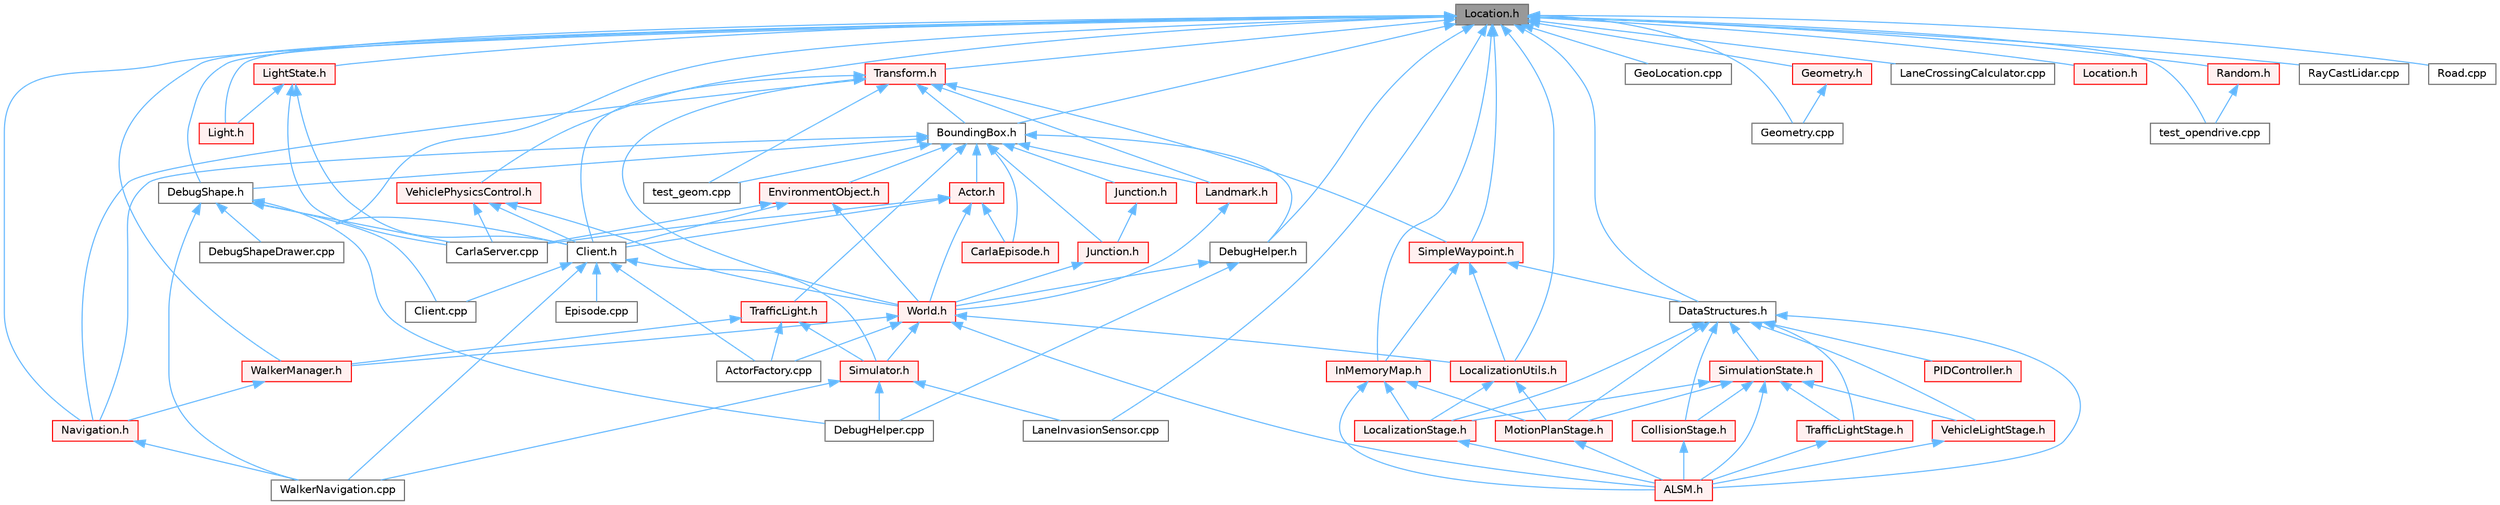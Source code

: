digraph "Location.h"
{
 // INTERACTIVE_SVG=YES
 // LATEX_PDF_SIZE
  bgcolor="transparent";
  edge [fontname=Helvetica,fontsize=10,labelfontname=Helvetica,labelfontsize=10];
  node [fontname=Helvetica,fontsize=10,shape=box,height=0.2,width=0.4];
  Node1 [id="Node000001",label="Location.h",height=0.2,width=0.4,color="gray40", fillcolor="grey60", style="filled", fontcolor="black",tooltip=" "];
  Node1 -> Node2 [id="edge1_Node000001_Node000002",dir="back",color="steelblue1",style="solid",tooltip=" "];
  Node2 [id="Node000002",label="BoundingBox.h",height=0.2,width=0.4,color="grey40", fillcolor="white", style="filled",URL="$d2/dfe/LibCarla_2source_2carla_2geom_2BoundingBox_8h.html",tooltip=" "];
  Node2 -> Node3 [id="edge2_Node000002_Node000003",dir="back",color="steelblue1",style="solid",tooltip=" "];
  Node3 [id="Node000003",label="Actor.h",height=0.2,width=0.4,color="red", fillcolor="#FFF0F0", style="filled",URL="$d8/d73/rpc_2Actor_8h.html",tooltip=" "];
  Node3 -> Node38 [id="edge3_Node000003_Node000038",dir="back",color="steelblue1",style="solid",tooltip=" "];
  Node38 [id="Node000038",label="CarlaEpisode.h",height=0.2,width=0.4,color="red", fillcolor="#FFF0F0", style="filled",URL="$de/db8/CarlaEpisode_8h.html",tooltip=" "];
  Node3 -> Node48 [id="edge4_Node000003_Node000048",dir="back",color="steelblue1",style="solid",tooltip=" "];
  Node48 [id="Node000048",label="CarlaServer.cpp",height=0.2,width=0.4,color="grey40", fillcolor="white", style="filled",URL="$db/d6c/CarlaServer_8cpp.html",tooltip=" "];
  Node3 -> Node208 [id="edge5_Node000003_Node000208",dir="back",color="steelblue1",style="solid",tooltip=" "];
  Node208 [id="Node000208",label="Client.h",height=0.2,width=0.4,color="grey40", fillcolor="white", style="filled",URL="$df/d8b/client_2detail_2Client_8h.html",tooltip=" "];
  Node208 -> Node5 [id="edge6_Node000208_Node000005",dir="back",color="steelblue1",style="solid",tooltip=" "];
  Node5 [id="Node000005",label="ActorFactory.cpp",height=0.2,width=0.4,color="grey40", fillcolor="white", style="filled",URL="$df/dd6/ActorFactory_8cpp.html",tooltip=" "];
  Node208 -> Node209 [id="edge7_Node000208_Node000209",dir="back",color="steelblue1",style="solid",tooltip=" "];
  Node209 [id="Node000209",label="Client.cpp",height=0.2,width=0.4,color="grey40", fillcolor="white", style="filled",URL="$dc/d4a/client_2detail_2Client_8cpp.html",tooltip=" "];
  Node208 -> Node189 [id="edge8_Node000208_Node000189",dir="back",color="steelblue1",style="solid",tooltip=" "];
  Node189 [id="Node000189",label="Episode.cpp",height=0.2,width=0.4,color="grey40", fillcolor="white", style="filled",URL="$d6/d12/Episode_8cpp.html",tooltip=" "];
  Node208 -> Node9 [id="edge9_Node000208_Node000009",dir="back",color="steelblue1",style="solid",tooltip=" "];
  Node9 [id="Node000009",label="Simulator.h",height=0.2,width=0.4,color="red", fillcolor="#FFF0F0", style="filled",URL="$d6/d4a/Simulator_8h.html",tooltip=" "];
  Node9 -> Node12 [id="edge10_Node000009_Node000012",dir="back",color="steelblue1",style="solid",tooltip=" "];
  Node12 [id="Node000012",label="DebugHelper.cpp",height=0.2,width=0.4,color="grey40", fillcolor="white", style="filled",URL="$d2/d01/DebugHelper_8cpp.html",tooltip=" "];
  Node9 -> Node15 [id="edge11_Node000009_Node000015",dir="back",color="steelblue1",style="solid",tooltip=" "];
  Node15 [id="Node000015",label="LaneInvasionSensor.cpp",height=0.2,width=0.4,color="grey40", fillcolor="white", style="filled",URL="$dd/dbc/LibCarla_2source_2carla_2client_2LaneInvasionSensor_8cpp.html",tooltip=" "];
  Node9 -> Node28 [id="edge12_Node000009_Node000028",dir="back",color="steelblue1",style="solid",tooltip=" "];
  Node28 [id="Node000028",label="WalkerNavigation.cpp",height=0.2,width=0.4,color="grey40", fillcolor="white", style="filled",URL="$de/d84/WalkerNavigation_8cpp.html",tooltip=" "];
  Node208 -> Node28 [id="edge13_Node000208_Node000028",dir="back",color="steelblue1",style="solid",tooltip=" "];
  Node3 -> Node207 [id="edge14_Node000003_Node000207",dir="back",color="steelblue1",style="solid",tooltip=" "];
  Node207 [id="Node000207",label="World.h",height=0.2,width=0.4,color="red", fillcolor="#FFF0F0", style="filled",URL="$dd/d5b/World_8h.html",tooltip=" "];
  Node207 -> Node152 [id="edge15_Node000207_Node000152",dir="back",color="steelblue1",style="solid",tooltip=" "];
  Node152 [id="Node000152",label="ALSM.h",height=0.2,width=0.4,color="red", fillcolor="#FFF0F0", style="filled",URL="$dc/d2c/ALSM_8h.html",tooltip=" "];
  Node207 -> Node5 [id="edge16_Node000207_Node000005",dir="back",color="steelblue1",style="solid",tooltip=" "];
  Node207 -> Node154 [id="edge17_Node000207_Node000154",dir="back",color="steelblue1",style="solid",tooltip=" "];
  Node154 [id="Node000154",label="LocalizationUtils.h",height=0.2,width=0.4,color="red", fillcolor="#FFF0F0", style="filled",URL="$d2/d84/LocalizationUtils_8h.html",tooltip=" "];
  Node154 -> Node156 [id="edge18_Node000154_Node000156",dir="back",color="steelblue1",style="solid",tooltip=" "];
  Node156 [id="Node000156",label="LocalizationStage.h",height=0.2,width=0.4,color="red", fillcolor="#FFF0F0", style="filled",URL="$d9/df4/LocalizationStage_8h.html",tooltip=" "];
  Node156 -> Node152 [id="edge19_Node000156_Node000152",dir="back",color="steelblue1",style="solid",tooltip=" "];
  Node154 -> Node159 [id="edge20_Node000154_Node000159",dir="back",color="steelblue1",style="solid",tooltip=" "];
  Node159 [id="Node000159",label="MotionPlanStage.h",height=0.2,width=0.4,color="red", fillcolor="#FFF0F0", style="filled",URL="$d3/d00/MotionPlanStage_8h.html",tooltip=" "];
  Node159 -> Node152 [id="edge21_Node000159_Node000152",dir="back",color="steelblue1",style="solid",tooltip=" "];
  Node207 -> Node9 [id="edge22_Node000207_Node000009",dir="back",color="steelblue1",style="solid",tooltip=" "];
  Node207 -> Node195 [id="edge23_Node000207_Node000195",dir="back",color="steelblue1",style="solid",tooltip=" "];
  Node195 [id="Node000195",label="WalkerManager.h",height=0.2,width=0.4,color="red", fillcolor="#FFF0F0", style="filled",URL="$df/d64/WalkerManager_8h.html",tooltip=" "];
  Node195 -> Node197 [id="edge24_Node000195_Node000197",dir="back",color="steelblue1",style="solid",tooltip=" "];
  Node197 [id="Node000197",label="Navigation.h",height=0.2,width=0.4,color="red", fillcolor="#FFF0F0", style="filled",URL="$d0/d36/Navigation_8h.html",tooltip=" "];
  Node197 -> Node28 [id="edge25_Node000197_Node000028",dir="back",color="steelblue1",style="solid",tooltip=" "];
  Node2 -> Node38 [id="edge26_Node000002_Node000038",dir="back",color="steelblue1",style="solid",tooltip=" "];
  Node2 -> Node220 [id="edge27_Node000002_Node000220",dir="back",color="steelblue1",style="solid",tooltip=" "];
  Node220 [id="Node000220",label="DebugHelper.h",height=0.2,width=0.4,color="grey40", fillcolor="white", style="filled",URL="$d1/dbe/DebugHelper_8h.html",tooltip=" "];
  Node220 -> Node12 [id="edge28_Node000220_Node000012",dir="back",color="steelblue1",style="solid",tooltip=" "];
  Node220 -> Node207 [id="edge29_Node000220_Node000207",dir="back",color="steelblue1",style="solid",tooltip=" "];
  Node2 -> Node221 [id="edge30_Node000002_Node000221",dir="back",color="steelblue1",style="solid",tooltip=" "];
  Node221 [id="Node000221",label="DebugShape.h",height=0.2,width=0.4,color="grey40", fillcolor="white", style="filled",URL="$dd/dd3/DebugShape_8h.html",tooltip=" "];
  Node221 -> Node48 [id="edge31_Node000221_Node000048",dir="back",color="steelblue1",style="solid",tooltip=" "];
  Node221 -> Node209 [id="edge32_Node000221_Node000209",dir="back",color="steelblue1",style="solid",tooltip=" "];
  Node221 -> Node12 [id="edge33_Node000221_Node000012",dir="back",color="steelblue1",style="solid",tooltip=" "];
  Node221 -> Node52 [id="edge34_Node000221_Node000052",dir="back",color="steelblue1",style="solid",tooltip=" "];
  Node52 [id="Node000052",label="DebugShapeDrawer.cpp",height=0.2,width=0.4,color="grey40", fillcolor="white", style="filled",URL="$d3/d7b/DebugShapeDrawer_8cpp.html",tooltip=" "];
  Node221 -> Node28 [id="edge35_Node000221_Node000028",dir="back",color="steelblue1",style="solid",tooltip=" "];
  Node2 -> Node222 [id="edge36_Node000002_Node000222",dir="back",color="steelblue1",style="solid",tooltip=" "];
  Node222 [id="Node000222",label="EnvironmentObject.h",height=0.2,width=0.4,color="red", fillcolor="#FFF0F0", style="filled",URL="$de/d10/LibCarla_2source_2carla_2rpc_2EnvironmentObject_8h.html",tooltip=" "];
  Node222 -> Node48 [id="edge37_Node000222_Node000048",dir="back",color="steelblue1",style="solid",tooltip=" "];
  Node222 -> Node208 [id="edge38_Node000222_Node000208",dir="back",color="steelblue1",style="solid",tooltip=" "];
  Node222 -> Node207 [id="edge39_Node000222_Node000207",dir="back",color="steelblue1",style="solid",tooltip=" "];
  Node2 -> Node223 [id="edge40_Node000002_Node000223",dir="back",color="steelblue1",style="solid",tooltip=" "];
  Node223 [id="Node000223",label="Junction.h",height=0.2,width=0.4,color="red", fillcolor="#FFF0F0", style="filled",URL="$dd/d55/client_2Junction_8h.html",tooltip=" "];
  Node223 -> Node207 [id="edge41_Node000223_Node000207",dir="back",color="steelblue1",style="solid",tooltip=" "];
  Node2 -> Node227 [id="edge42_Node000002_Node000227",dir="back",color="steelblue1",style="solid",tooltip=" "];
  Node227 [id="Node000227",label="Junction.h",height=0.2,width=0.4,color="red", fillcolor="#FFF0F0", style="filled",URL="$d1/d3a/road_2Junction_8h.html",tooltip=" "];
  Node227 -> Node223 [id="edge43_Node000227_Node000223",dir="back",color="steelblue1",style="solid",tooltip=" "];
  Node2 -> Node277 [id="edge44_Node000002_Node000277",dir="back",color="steelblue1",style="solid",tooltip=" "];
  Node277 [id="Node000277",label="Landmark.h",height=0.2,width=0.4,color="red", fillcolor="#FFF0F0", style="filled",URL="$db/d18/Landmark_8h.html",tooltip=" "];
  Node277 -> Node207 [id="edge45_Node000277_Node000207",dir="back",color="steelblue1",style="solid",tooltip=" "];
  Node2 -> Node197 [id="edge46_Node000002_Node000197",dir="back",color="steelblue1",style="solid",tooltip=" "];
  Node2 -> Node194 [id="edge47_Node000002_Node000194",dir="back",color="steelblue1",style="solid",tooltip=" "];
  Node194 [id="Node000194",label="TrafficLight.h",height=0.2,width=0.4,color="red", fillcolor="#FFF0F0", style="filled",URL="$d5/d9e/TrafficLight_8h.html",tooltip=" "];
  Node194 -> Node5 [id="edge48_Node000194_Node000005",dir="back",color="steelblue1",style="solid",tooltip=" "];
  Node194 -> Node9 [id="edge49_Node000194_Node000009",dir="back",color="steelblue1",style="solid",tooltip=" "];
  Node194 -> Node195 [id="edge50_Node000194_Node000195",dir="back",color="steelblue1",style="solid",tooltip=" "];
  Node2 -> Node278 [id="edge51_Node000002_Node000278",dir="back",color="steelblue1",style="solid",tooltip=" "];
  Node278 [id="Node000278",label="test_geom.cpp",height=0.2,width=0.4,color="grey40", fillcolor="white", style="filled",URL="$d6/dd9/test__geom_8cpp.html",tooltip=" "];
  Node1 -> Node208 [id="edge52_Node000001_Node000208",dir="back",color="steelblue1",style="solid",tooltip=" "];
  Node1 -> Node178 [id="edge53_Node000001_Node000178",dir="back",color="steelblue1",style="solid",tooltip=" "];
  Node178 [id="Node000178",label="DataStructures.h",height=0.2,width=0.4,color="grey40", fillcolor="white", style="filled",URL="$d0/d49/DataStructures_8h.html",tooltip=" "];
  Node178 -> Node152 [id="edge54_Node000178_Node000152",dir="back",color="steelblue1",style="solid",tooltip=" "];
  Node178 -> Node174 [id="edge55_Node000178_Node000174",dir="back",color="steelblue1",style="solid",tooltip=" "];
  Node174 [id="Node000174",label="CollisionStage.h",height=0.2,width=0.4,color="red", fillcolor="#FFF0F0", style="filled",URL="$da/d67/CollisionStage_8h.html",tooltip=" "];
  Node174 -> Node152 [id="edge56_Node000174_Node000152",dir="back",color="steelblue1",style="solid",tooltip=" "];
  Node178 -> Node156 [id="edge57_Node000178_Node000156",dir="back",color="steelblue1",style="solid",tooltip=" "];
  Node178 -> Node159 [id="edge58_Node000178_Node000159",dir="back",color="steelblue1",style="solid",tooltip=" "];
  Node178 -> Node179 [id="edge59_Node000178_Node000179",dir="back",color="steelblue1",style="solid",tooltip=" "];
  Node179 [id="Node000179",label="PIDController.h",height=0.2,width=0.4,color="red", fillcolor="#FFF0F0", style="filled",URL="$dc/d75/PIDController_8h.html",tooltip=" "];
  Node178 -> Node180 [id="edge60_Node000178_Node000180",dir="back",color="steelblue1",style="solid",tooltip=" "];
  Node180 [id="Node000180",label="SimulationState.h",height=0.2,width=0.4,color="red", fillcolor="#FFF0F0", style="filled",URL="$d5/d3b/SimulationState_8h.html",tooltip=" "];
  Node180 -> Node152 [id="edge61_Node000180_Node000152",dir="back",color="steelblue1",style="solid",tooltip=" "];
  Node180 -> Node174 [id="edge62_Node000180_Node000174",dir="back",color="steelblue1",style="solid",tooltip=" "];
  Node180 -> Node156 [id="edge63_Node000180_Node000156",dir="back",color="steelblue1",style="solid",tooltip=" "];
  Node180 -> Node159 [id="edge64_Node000180_Node000159",dir="back",color="steelblue1",style="solid",tooltip=" "];
  Node180 -> Node176 [id="edge65_Node000180_Node000176",dir="back",color="steelblue1",style="solid",tooltip=" "];
  Node176 [id="Node000176",label="TrafficLightStage.h",height=0.2,width=0.4,color="red", fillcolor="#FFF0F0", style="filled",URL="$d4/d12/TrafficLightStage_8h.html",tooltip=" "];
  Node176 -> Node152 [id="edge66_Node000176_Node000152",dir="back",color="steelblue1",style="solid",tooltip=" "];
  Node180 -> Node177 [id="edge67_Node000180_Node000177",dir="back",color="steelblue1",style="solid",tooltip=" "];
  Node177 [id="Node000177",label="VehicleLightStage.h",height=0.2,width=0.4,color="red", fillcolor="#FFF0F0", style="filled",URL="$d1/dc1/VehicleLightStage_8h.html",tooltip=" "];
  Node177 -> Node152 [id="edge68_Node000177_Node000152",dir="back",color="steelblue1",style="solid",tooltip=" "];
  Node178 -> Node176 [id="edge69_Node000178_Node000176",dir="back",color="steelblue1",style="solid",tooltip=" "];
  Node178 -> Node177 [id="edge70_Node000178_Node000177",dir="back",color="steelblue1",style="solid",tooltip=" "];
  Node1 -> Node220 [id="edge71_Node000001_Node000220",dir="back",color="steelblue1",style="solid",tooltip=" "];
  Node1 -> Node221 [id="edge72_Node000001_Node000221",dir="back",color="steelblue1",style="solid",tooltip=" "];
  Node1 -> Node279 [id="edge73_Node000001_Node000279",dir="back",color="steelblue1",style="solid",tooltip=" "];
  Node279 [id="Node000279",label="GeoLocation.cpp",height=0.2,width=0.4,color="grey40", fillcolor="white", style="filled",URL="$df/ddb/GeoLocation_8cpp.html",tooltip=" "];
  Node1 -> Node280 [id="edge74_Node000001_Node000280",dir="back",color="steelblue1",style="solid",tooltip=" "];
  Node280 [id="Node000280",label="Geometry.cpp",height=0.2,width=0.4,color="grey40", fillcolor="white", style="filled",URL="$d7/def/Geometry_8cpp.html",tooltip=" "];
  Node1 -> Node281 [id="edge75_Node000001_Node000281",dir="back",color="steelblue1",style="solid",tooltip=" "];
  Node281 [id="Node000281",label="Geometry.h",height=0.2,width=0.4,color="red", fillcolor="#FFF0F0", style="filled",URL="$d3/d8b/Geometry_8h.html",tooltip=" "];
  Node281 -> Node280 [id="edge76_Node000281_Node000280",dir="back",color="steelblue1",style="solid",tooltip=" "];
  Node1 -> Node234 [id="edge77_Node000001_Node000234",dir="back",color="steelblue1",style="solid",tooltip=" "];
  Node234 [id="Node000234",label="InMemoryMap.h",height=0.2,width=0.4,color="red", fillcolor="#FFF0F0", style="filled",URL="$d3/d89/InMemoryMap_8h.html",tooltip=" "];
  Node234 -> Node152 [id="edge78_Node000234_Node000152",dir="back",color="steelblue1",style="solid",tooltip=" "];
  Node234 -> Node156 [id="edge79_Node000234_Node000156",dir="back",color="steelblue1",style="solid",tooltip=" "];
  Node234 -> Node159 [id="edge80_Node000234_Node000159",dir="back",color="steelblue1",style="solid",tooltip=" "];
  Node1 -> Node231 [id="edge81_Node000001_Node000231",dir="back",color="steelblue1",style="solid",tooltip=" "];
  Node231 [id="Node000231",label="LaneCrossingCalculator.cpp",height=0.2,width=0.4,color="grey40", fillcolor="white", style="filled",URL="$d5/da4/LaneCrossingCalculator_8cpp.html",tooltip=" "];
  Node1 -> Node15 [id="edge82_Node000001_Node000015",dir="back",color="steelblue1",style="solid",tooltip=" "];
  Node1 -> Node283 [id="edge83_Node000001_Node000283",dir="back",color="steelblue1",style="solid",tooltip=" "];
  Node283 [id="Node000283",label="Light.h",height=0.2,width=0.4,color="red", fillcolor="#FFF0F0", style="filled",URL="$d4/d73/Light_8h.html",tooltip=" "];
  Node1 -> Node284 [id="edge84_Node000001_Node000284",dir="back",color="steelblue1",style="solid",tooltip=" "];
  Node284 [id="Node000284",label="LightState.h",height=0.2,width=0.4,color="red", fillcolor="#FFF0F0", style="filled",URL="$d4/daf/rpc_2LightState_8h.html",tooltip=" "];
  Node284 -> Node48 [id="edge85_Node000284_Node000048",dir="back",color="steelblue1",style="solid",tooltip=" "];
  Node284 -> Node208 [id="edge86_Node000284_Node000208",dir="back",color="steelblue1",style="solid",tooltip=" "];
  Node284 -> Node283 [id="edge87_Node000284_Node000283",dir="back",color="steelblue1",style="solid",tooltip=" "];
  Node1 -> Node154 [id="edge88_Node000001_Node000154",dir="back",color="steelblue1",style="solid",tooltip=" "];
  Node1 -> Node289 [id="edge89_Node000001_Node000289",dir="back",color="steelblue1",style="solid",tooltip=" "];
  Node289 [id="Node000289",label="Location.h",height=0.2,width=0.4,color="red", fillcolor="#FFF0F0", style="filled",URL="$d5/da5/rpc_2Location_8h.html",tooltip=" "];
  Node1 -> Node197 [id="edge90_Node000001_Node000197",dir="back",color="steelblue1",style="solid",tooltip=" "];
  Node1 -> Node302 [id="edge91_Node000001_Node000302",dir="back",color="steelblue1",style="solid",tooltip=" "];
  Node302 [id="Node000302",label="Random.h",height=0.2,width=0.4,color="red", fillcolor="#FFF0F0", style="filled",URL="$dd/d6d/Random_8h.html",tooltip=" "];
  Node302 -> Node249 [id="edge92_Node000302_Node000249",dir="back",color="steelblue1",style="solid",tooltip=" "];
  Node249 [id="Node000249",label="test_opendrive.cpp",height=0.2,width=0.4,color="grey40", fillcolor="white", style="filled",URL="$d1/dc0/test__opendrive_8cpp.html",tooltip=" "];
  Node1 -> Node96 [id="edge93_Node000001_Node000096",dir="back",color="steelblue1",style="solid",tooltip=" "];
  Node96 [id="Node000096",label="RayCastLidar.cpp",height=0.2,width=0.4,color="grey40", fillcolor="white", style="filled",URL="$df/dec/RayCastLidar_8cpp.html",tooltip=" "];
  Node1 -> Node272 [id="edge94_Node000001_Node000272",dir="back",color="steelblue1",style="solid",tooltip=" "];
  Node272 [id="Node000272",label="Road.cpp",height=0.2,width=0.4,color="grey40", fillcolor="white", style="filled",URL="$dc/d2f/Road_8cpp.html",tooltip=" "];
  Node1 -> Node304 [id="edge95_Node000001_Node000304",dir="back",color="steelblue1",style="solid",tooltip=" "];
  Node304 [id="Node000304",label="SimpleWaypoint.h",height=0.2,width=0.4,color="red", fillcolor="#FFF0F0", style="filled",URL="$d7/dd3/SimpleWaypoint_8h.html",tooltip=" "];
  Node304 -> Node178 [id="edge96_Node000304_Node000178",dir="back",color="steelblue1",style="solid",tooltip=" "];
  Node304 -> Node234 [id="edge97_Node000304_Node000234",dir="back",color="steelblue1",style="solid",tooltip=" "];
  Node304 -> Node154 [id="edge98_Node000304_Node000154",dir="back",color="steelblue1",style="solid",tooltip=" "];
  Node1 -> Node310 [id="edge99_Node000001_Node000310",dir="back",color="steelblue1",style="solid",tooltip=" "];
  Node310 [id="Node000310",label="Transform.h",height=0.2,width=0.4,color="red", fillcolor="#FFF0F0", style="filled",URL="$de/d17/geom_2Transform_8h.html",tooltip=" "];
  Node310 -> Node2 [id="edge100_Node000310_Node000002",dir="back",color="steelblue1",style="solid",tooltip=" "];
  Node310 -> Node208 [id="edge101_Node000310_Node000208",dir="back",color="steelblue1",style="solid",tooltip=" "];
  Node310 -> Node277 [id="edge102_Node000310_Node000277",dir="back",color="steelblue1",style="solid",tooltip=" "];
  Node310 -> Node197 [id="edge103_Node000310_Node000197",dir="back",color="steelblue1",style="solid",tooltip=" "];
  Node310 -> Node304 [id="edge104_Node000310_Node000304",dir="back",color="steelblue1",style="solid",tooltip=" "];
  Node310 -> Node207 [id="edge105_Node000310_Node000207",dir="back",color="steelblue1",style="solid",tooltip=" "];
  Node310 -> Node278 [id="edge106_Node000310_Node000278",dir="back",color="steelblue1",style="solid",tooltip=" "];
  Node1 -> Node375 [id="edge107_Node000001_Node000375",dir="back",color="steelblue1",style="solid",tooltip=" "];
  Node375 [id="Node000375",label="VehiclePhysicsControl.h",height=0.2,width=0.4,color="red", fillcolor="#FFF0F0", style="filled",URL="$d1/d8e/LibCarla_2source_2carla_2rpc_2VehiclePhysicsControl_8h.html",tooltip=" "];
  Node375 -> Node48 [id="edge108_Node000375_Node000048",dir="back",color="steelblue1",style="solid",tooltip=" "];
  Node375 -> Node208 [id="edge109_Node000375_Node000208",dir="back",color="steelblue1",style="solid",tooltip=" "];
  Node375 -> Node207 [id="edge110_Node000375_Node000207",dir="back",color="steelblue1",style="solid",tooltip=" "];
  Node1 -> Node195 [id="edge111_Node000001_Node000195",dir="back",color="steelblue1",style="solid",tooltip=" "];
  Node1 -> Node249 [id="edge112_Node000001_Node000249",dir="back",color="steelblue1",style="solid",tooltip=" "];
}
